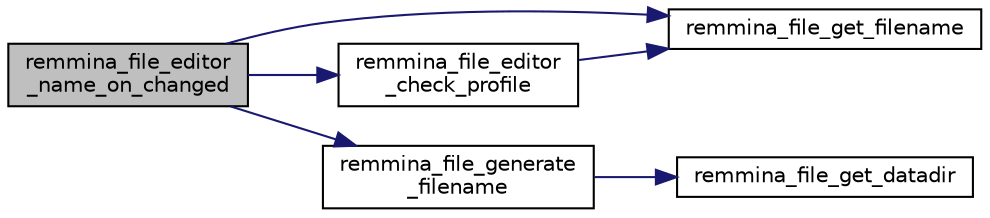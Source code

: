 digraph "remmina_file_editor_name_on_changed"
{
  edge [fontname="Helvetica",fontsize="10",labelfontname="Helvetica",labelfontsize="10"];
  node [fontname="Helvetica",fontsize="10",shape=record];
  rankdir="LR";
  Node1639 [label="remmina_file_editor\l_name_on_changed",height=0.2,width=0.4,color="black", fillcolor="grey75", style="filled", fontcolor="black"];
  Node1639 -> Node1640 [color="midnightblue",fontsize="10",style="solid",fontname="Helvetica"];
  Node1640 [label="remmina_file_get_filename",height=0.2,width=0.4,color="black", fillcolor="white", style="filled",URL="$remmina__file_8c.html#ad1e4f3a0f64cd98e301044b6c38a1f1d"];
  Node1639 -> Node1641 [color="midnightblue",fontsize="10",style="solid",fontname="Helvetica"];
  Node1641 [label="remmina_file_generate\l_filename",height=0.2,width=0.4,color="black", fillcolor="white", style="filled",URL="$remmina__file_8c.html#ac952f8ddb715314f11cef1ccc513fb7e"];
  Node1641 -> Node1642 [color="midnightblue",fontsize="10",style="solid",fontname="Helvetica"];
  Node1642 [label="remmina_file_get_datadir",height=0.2,width=0.4,color="black", fillcolor="white", style="filled",URL="$remmina__file__manager_8c.html#aa65bc30beb59d607ba430d966e7e27f5"];
  Node1639 -> Node1643 [color="midnightblue",fontsize="10",style="solid",fontname="Helvetica"];
  Node1643 [label="remmina_file_editor\l_check_profile",height=0.2,width=0.4,color="black", fillcolor="white", style="filled",URL="$remmina__file__editor_8c.html#aefdb47b5da15009d5ff7a8d1f2b06a06"];
  Node1643 -> Node1640 [color="midnightblue",fontsize="10",style="solid",fontname="Helvetica"];
}
